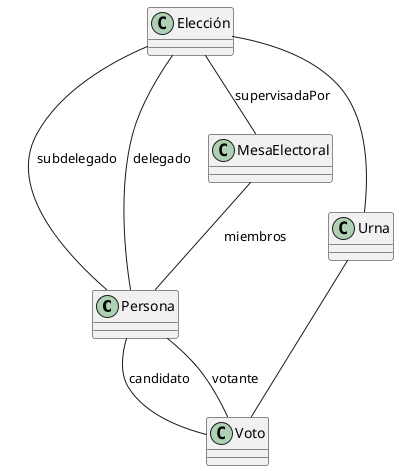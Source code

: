@startuml

class Persona {

}

class Voto {
 
}

class Urna {
}

class Elección {
  
}

class MesaElectoral {
  
}

Persona  --  Voto : votante
Persona  --  Voto : candidato
Urna  --  Voto
Elección  --  Urna
Elección  --  Persona : delegado
Elección  --  Persona : subdelegado
Elección  --  MesaElectoral : supervisadaPor
MesaElectoral --  Persona : miembros

@enduml

